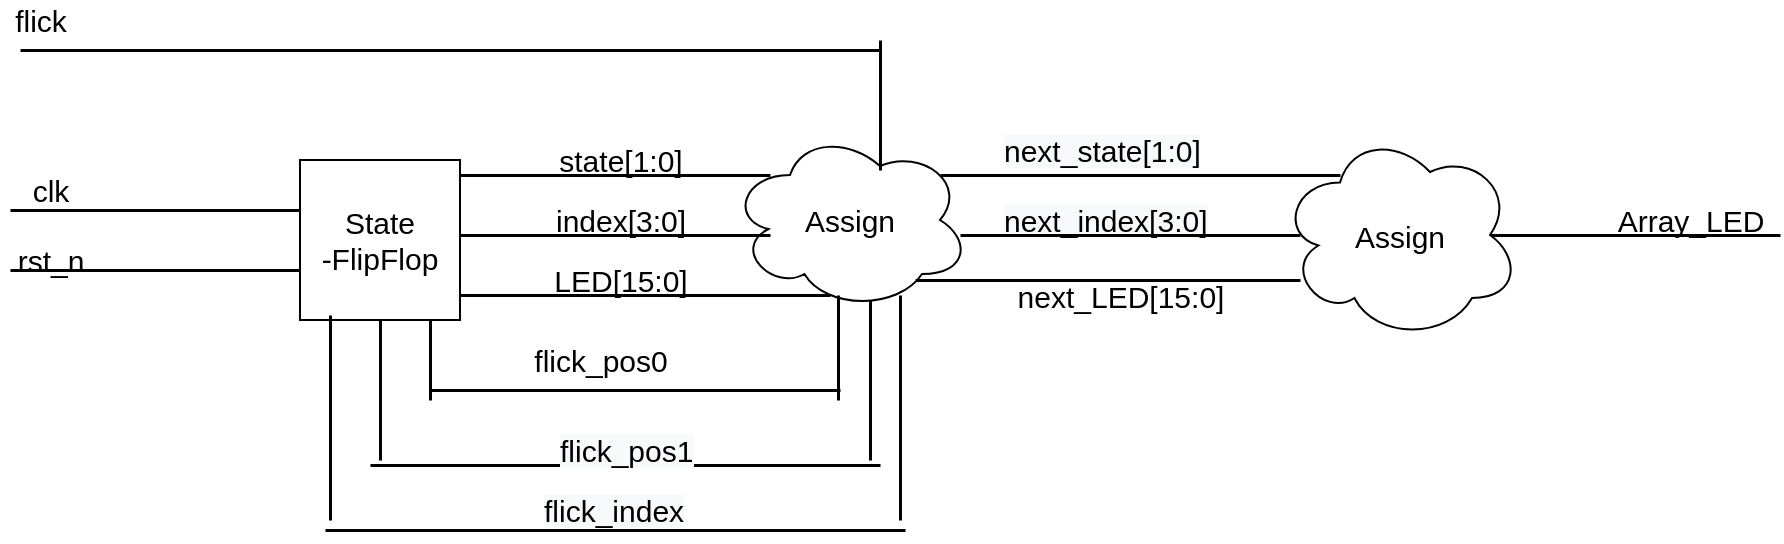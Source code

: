 <mxfile version="14.8.0" type="github">
  <diagram id="lNwx70YwFImhAdkBiCjS" name="Page-1">
    <mxGraphModel dx="1019" dy="456" grid="1" gridSize="10" guides="1" tooltips="1" connect="1" arrows="1" fold="1" page="1" pageScale="1" pageWidth="827" pageHeight="1169" math="0" shadow="0">
      <root>
        <mxCell id="0" />
        <mxCell id="1" parent="0" />
        <mxCell id="bOoDoIh7ptmJdQdkOBES-1" value="&lt;font style=&quot;font-size: 15px&quot;&gt;Assign&lt;/font&gt;" style="ellipse;shape=cloud;whiteSpace=wrap;html=1;" parent="1" vertex="1">
          <mxGeometry x="365" y="385" width="120" height="90" as="geometry" />
        </mxCell>
        <mxCell id="-i50-3i5kCzuWG5Ihwtd-1" value="&lt;font style=&quot;font-size: 15px&quot;&gt;State&lt;br&gt;-FlipFlop&lt;/font&gt;" style="whiteSpace=wrap;html=1;aspect=fixed;" parent="1" vertex="1">
          <mxGeometry x="150" y="400" width="80" height="80" as="geometry" />
        </mxCell>
        <mxCell id="-i50-3i5kCzuWG5Ihwtd-8" value="" style="line;strokeWidth=1.5;html=1;" parent="1" vertex="1">
          <mxGeometry x="10" y="340" width="430" height="10" as="geometry" />
        </mxCell>
        <mxCell id="-i50-3i5kCzuWG5Ihwtd-9" value="" style="line;strokeWidth=1.5;html=1;" parent="1" vertex="1">
          <mxGeometry x="230" y="400" width="155" height="15" as="geometry" />
        </mxCell>
        <mxCell id="-i50-3i5kCzuWG5Ihwtd-10" value="&lt;font style=&quot;font-size: 15px&quot;&gt;flick&lt;/font&gt;" style="text;html=1;align=center;verticalAlign=middle;resizable=0;points=[];autosize=1;strokeColor=none;" parent="1" vertex="1">
          <mxGeometry y="320" width="40" height="20" as="geometry" />
        </mxCell>
        <mxCell id="-i50-3i5kCzuWG5Ihwtd-11" value="&lt;font style=&quot;font-size: 15px&quot;&gt;rst_n&lt;/font&gt;" style="text;html=1;align=center;verticalAlign=middle;resizable=0;points=[];autosize=1;strokeColor=none;" parent="1" vertex="1">
          <mxGeometry y="440" width="50" height="20" as="geometry" />
        </mxCell>
        <mxCell id="-i50-3i5kCzuWG5Ihwtd-12" value="" style="line;strokeWidth=1.5;html=1;" parent="1" vertex="1">
          <mxGeometry x="5" y="450" width="145" height="10" as="geometry" />
        </mxCell>
        <mxCell id="-i50-3i5kCzuWG5Ihwtd-17" value="&lt;font style=&quot;font-size: 15px&quot;&gt;clk&lt;/font&gt;" style="text;html=1;align=center;verticalAlign=middle;resizable=0;points=[];autosize=1;strokeColor=none;" parent="1" vertex="1">
          <mxGeometry x="10" y="405" width="30" height="20" as="geometry" />
        </mxCell>
        <mxCell id="-i50-3i5kCzuWG5Ihwtd-19" value="" style="line;strokeWidth=1.5;html=1;" parent="1" vertex="1">
          <mxGeometry x="5" y="420" width="145" height="10" as="geometry" />
        </mxCell>
        <mxCell id="-i50-3i5kCzuWG5Ihwtd-21" value="&lt;font style=&quot;font-size: 15px&quot;&gt;state[1:0]&lt;/font&gt;" style="text;html=1;align=center;verticalAlign=middle;resizable=0;points=[];autosize=1;strokeColor=none;" parent="1" vertex="1">
          <mxGeometry x="270" y="390" width="80" height="20" as="geometry" />
        </mxCell>
        <mxCell id="-i50-3i5kCzuWG5Ihwtd-22" value="" style="line;strokeWidth=1.5;html=1;" parent="1" vertex="1">
          <mxGeometry x="230" y="430" width="155" height="15" as="geometry" />
        </mxCell>
        <mxCell id="-i50-3i5kCzuWG5Ihwtd-23" value="&lt;font style=&quot;font-size: 15px&quot;&gt;index[3:0]&lt;/font&gt;" style="text;html=1;align=center;verticalAlign=middle;resizable=0;points=[];autosize=1;strokeColor=none;" parent="1" vertex="1">
          <mxGeometry x="270" y="420" width="80" height="20" as="geometry" />
        </mxCell>
        <mxCell id="-i50-3i5kCzuWG5Ihwtd-24" value="" style="line;strokeWidth=1.5;html=1;" parent="1" vertex="1">
          <mxGeometry x="230" y="460" width="185" height="15" as="geometry" />
        </mxCell>
        <mxCell id="-i50-3i5kCzuWG5Ihwtd-25" value="&lt;font style=&quot;font-size: 15px&quot;&gt;LED[15:0]&lt;/font&gt;" style="text;html=1;align=center;verticalAlign=middle;resizable=0;points=[];autosize=1;strokeColor=none;" parent="1" vertex="1">
          <mxGeometry x="270" y="450" width="80" height="20" as="geometry" />
        </mxCell>
        <mxCell id="61FpNsGSzkDbhPLYVPGn-1" value="" style="line;strokeWidth=1.5;direction=south;html=1;perimeter=backbonePerimeter;points=[];outlineConnect=0;" parent="1" vertex="1">
          <mxGeometry x="435" y="340" width="10" height="65" as="geometry" />
        </mxCell>
        <mxCell id="61FpNsGSzkDbhPLYVPGn-2" value="" style="line;strokeWidth=1.5;html=1;" parent="1" vertex="1">
          <mxGeometry x="730" y="432.5" width="160" height="10" as="geometry" />
        </mxCell>
        <mxCell id="61FpNsGSzkDbhPLYVPGn-4" value="&lt;font style=&quot;font-size: 15px&quot;&gt;Array_LED&lt;/font&gt;" style="text;html=1;align=center;verticalAlign=middle;resizable=0;points=[];autosize=1;strokeColor=none;" parent="1" vertex="1">
          <mxGeometry x="800" y="420" width="90" height="20" as="geometry" />
        </mxCell>
        <mxCell id="hzsVdtzYoNPuvs4Ef0MB-1" value="&lt;font style=&quot;font-size: 15px&quot;&gt;Assign&lt;/font&gt;" style="ellipse;shape=cloud;whiteSpace=wrap;html=1;" vertex="1" parent="1">
          <mxGeometry x="640" y="385" width="120" height="105" as="geometry" />
        </mxCell>
        <mxCell id="hzsVdtzYoNPuvs4Ef0MB-6" value="&lt;span style=&quot;color: rgb(0 , 0 , 0) ; font-family: &amp;#34;helvetica&amp;#34; ; font-size: 15px ; font-style: normal ; font-weight: 400 ; letter-spacing: normal ; text-align: center ; text-indent: 0px ; text-transform: none ; word-spacing: 0px ; background-color: rgb(248 , 249 , 250) ; display: inline ; float: none&quot;&gt;next_state[1:0]&lt;/span&gt;" style="text;whiteSpace=wrap;html=1;" vertex="1" parent="1">
          <mxGeometry x="500" y="380" width="90" height="30" as="geometry" />
        </mxCell>
        <mxCell id="hzsVdtzYoNPuvs4Ef0MB-7" value="&lt;span style=&quot;color: rgb(0 , 0 , 0) ; font-family: &amp;#34;helvetica&amp;#34; ; font-size: 15px ; font-style: normal ; font-weight: 400 ; letter-spacing: normal ; text-align: center ; text-indent: 0px ; text-transform: none ; word-spacing: 0px ; background-color: rgb(248 , 249 , 250) ; display: inline ; float: none&quot;&gt;next_index[3:0]&lt;/span&gt;" style="text;whiteSpace=wrap;html=1;" vertex="1" parent="1">
          <mxGeometry x="500" y="415" width="90" height="30" as="geometry" />
        </mxCell>
        <mxCell id="hzsVdtzYoNPuvs4Ef0MB-8" value="&lt;font style=&quot;font-size: 15px&quot;&gt;next_LED[15:0]&lt;/font&gt;" style="text;html=1;align=center;verticalAlign=middle;resizable=0;points=[];autosize=1;strokeColor=none;" vertex="1" parent="1">
          <mxGeometry x="500" y="457.5" width="120" height="20" as="geometry" />
        </mxCell>
        <mxCell id="hzsVdtzYoNPuvs4Ef0MB-9" value="" style="line;strokeWidth=1.5;html=1;" vertex="1" parent="1">
          <mxGeometry x="470" y="400" width="200" height="15" as="geometry" />
        </mxCell>
        <mxCell id="hzsVdtzYoNPuvs4Ef0MB-10" value="" style="line;strokeWidth=1.5;html=1;" vertex="1" parent="1">
          <mxGeometry x="480" y="430" width="170" height="15" as="geometry" />
        </mxCell>
        <mxCell id="hzsVdtzYoNPuvs4Ef0MB-11" value="" style="line;strokeWidth=1.5;html=1;" vertex="1" parent="1">
          <mxGeometry x="185" y="545" width="255" height="15" as="geometry" />
        </mxCell>
        <mxCell id="hzsVdtzYoNPuvs4Ef0MB-13" value="" style="line;strokeWidth=1.5;direction=south;html=1;" vertex="1" parent="1">
          <mxGeometry x="414" y="467.5" width="10" height="52.5" as="geometry" />
        </mxCell>
        <mxCell id="hzsVdtzYoNPuvs4Ef0MB-15" value="" style="line;strokeWidth=1.5;direction=south;html=1;" vertex="1" parent="1">
          <mxGeometry x="430" y="470" width="10" height="80" as="geometry" />
        </mxCell>
        <mxCell id="hzsVdtzYoNPuvs4Ef0MB-16" value="&lt;span style=&quot;color: rgba(0 , 0 , 0 , 0) ; font-family: monospace ; font-size: 0px ; background-color: rgb(248 , 249 , 250)&quot;&gt;%3CmxGraphModel%3E%3Croot%3E%3CmxCell%20id%3D%220%22%2F%3E%3CmxCell%20id%3D%221%22%20parent%3D%220%22%2F%3E%3CmxCell%20id%3D%222%22%20value%3D%22%22%20style%3D%22line%3BstrokeWidth%3D1.5%3Bdirection%3Dsouth%3Bhtml%3D1%3B%22%20vertex%3D%221%22%20parent%3D%221%22%3E%3CmxGeometry%20x%3D%22430%22%20y%3D%22470%22%20width%3D%2210%22%20height%3D%2280%22%20as%3D%22geometry%22%2F%3E%3C%2FmxCell%3E%3C%2Froot%3E%3C%2FmxGraphModel%3E&lt;/span&gt;" style="line;strokeWidth=1.5;direction=south;html=1;" vertex="1" parent="1">
          <mxGeometry x="445" y="467.5" width="10" height="112.5" as="geometry" />
        </mxCell>
        <mxCell id="hzsVdtzYoNPuvs4Ef0MB-17" value="" style="line;strokeWidth=1.5;direction=south;html=1;" vertex="1" parent="1">
          <mxGeometry x="210" y="480" width="10" height="40" as="geometry" />
        </mxCell>
        <mxCell id="hzsVdtzYoNPuvs4Ef0MB-18" value="" style="line;strokeWidth=1.5;direction=south;html=1;" vertex="1" parent="1">
          <mxGeometry x="185" y="480" width="10" height="70" as="geometry" />
        </mxCell>
        <mxCell id="hzsVdtzYoNPuvs4Ef0MB-20" value="&lt;span style=&quot;color: rgba(0 , 0 , 0 , 0) ; font-family: monospace ; font-size: 0px ; background-color: rgb(248 , 249 , 250)&quot;&gt;%3CmxGraphModel%3E%3Croot%3E%3CmxCell%20id%3D%220%22%2F%3E%3CmxCell%20id%3D%221%22%20parent%3D%220%22%2F%3E%3CmxCell%20id%3D%222%22%20value%3D%22%22%20style%3D%22line%3BstrokeWidth%3D1.5%3Bdirection%3Dsouth%3Bhtml%3D1%3B%22%20vertex%3D%221%22%20parent%3D%221%22%3E%3CmxGeometry%20x%3D%22430%22%20y%3D%22470%22%20width%3D%2210%22%20height%3D%2280%22%20as%3D%22geometry%22%2F%3E%3C%2FmxCell%3E%3C%2Froot%3E%3C%2FmxGraphModel%3E&lt;/span&gt;" style="line;strokeWidth=1.5;direction=south;html=1;" vertex="1" parent="1">
          <mxGeometry x="160" y="477.5" width="10" height="102.5" as="geometry" />
        </mxCell>
        <mxCell id="hzsVdtzYoNPuvs4Ef0MB-21" value="" style="line;strokeWidth=1.5;html=1;" vertex="1" parent="1">
          <mxGeometry x="215" y="510" width="205" height="10" as="geometry" />
        </mxCell>
        <mxCell id="hzsVdtzYoNPuvs4Ef0MB-22" value="" style="line;strokeWidth=1.5;html=1;" vertex="1" parent="1">
          <mxGeometry x="162.5" y="580" width="290" height="10" as="geometry" />
        </mxCell>
        <mxCell id="hzsVdtzYoNPuvs4Ef0MB-24" value="&lt;font style=&quot;font-size: 15px&quot;&gt;flick_pos0&lt;/font&gt;" style="text;html=1;align=center;verticalAlign=middle;resizable=0;points=[];autosize=1;strokeColor=none;" vertex="1" parent="1">
          <mxGeometry x="260" y="490" width="80" height="20" as="geometry" />
        </mxCell>
        <mxCell id="hzsVdtzYoNPuvs4Ef0MB-25" value="&lt;span style=&quot;color: rgb(0 , 0 , 0) ; font-family: &amp;#34;helvetica&amp;#34; ; font-size: 15px ; font-style: normal ; font-weight: 400 ; letter-spacing: normal ; text-align: center ; text-indent: 0px ; text-transform: none ; word-spacing: 0px ; background-color: rgb(248 , 249 , 250) ; display: inline ; float: none&quot;&gt;flick_pos1&lt;/span&gt;" style="text;whiteSpace=wrap;html=1;" vertex="1" parent="1">
          <mxGeometry x="277.5" y="530" width="90" height="30" as="geometry" />
        </mxCell>
        <mxCell id="hzsVdtzYoNPuvs4Ef0MB-26" value="&lt;span style=&quot;color: rgb(0 , 0 , 0) ; font-family: &amp;#34;helvetica&amp;#34; ; font-size: 15px ; font-style: normal ; font-weight: 400 ; letter-spacing: normal ; text-align: center ; text-indent: 0px ; text-transform: none ; word-spacing: 0px ; background-color: rgb(248 , 249 , 250) ; display: inline ; float: none&quot;&gt;flick_index&lt;/span&gt;" style="text;whiteSpace=wrap;html=1;" vertex="1" parent="1">
          <mxGeometry x="270" y="560" width="90" height="30" as="geometry" />
        </mxCell>
        <mxCell id="hzsVdtzYoNPuvs4Ef0MB-27" value="" style="line;strokeWidth=1.5;html=1;" vertex="1" parent="1">
          <mxGeometry x="457.5" y="455" width="192.5" height="10" as="geometry" />
        </mxCell>
      </root>
    </mxGraphModel>
  </diagram>
</mxfile>
